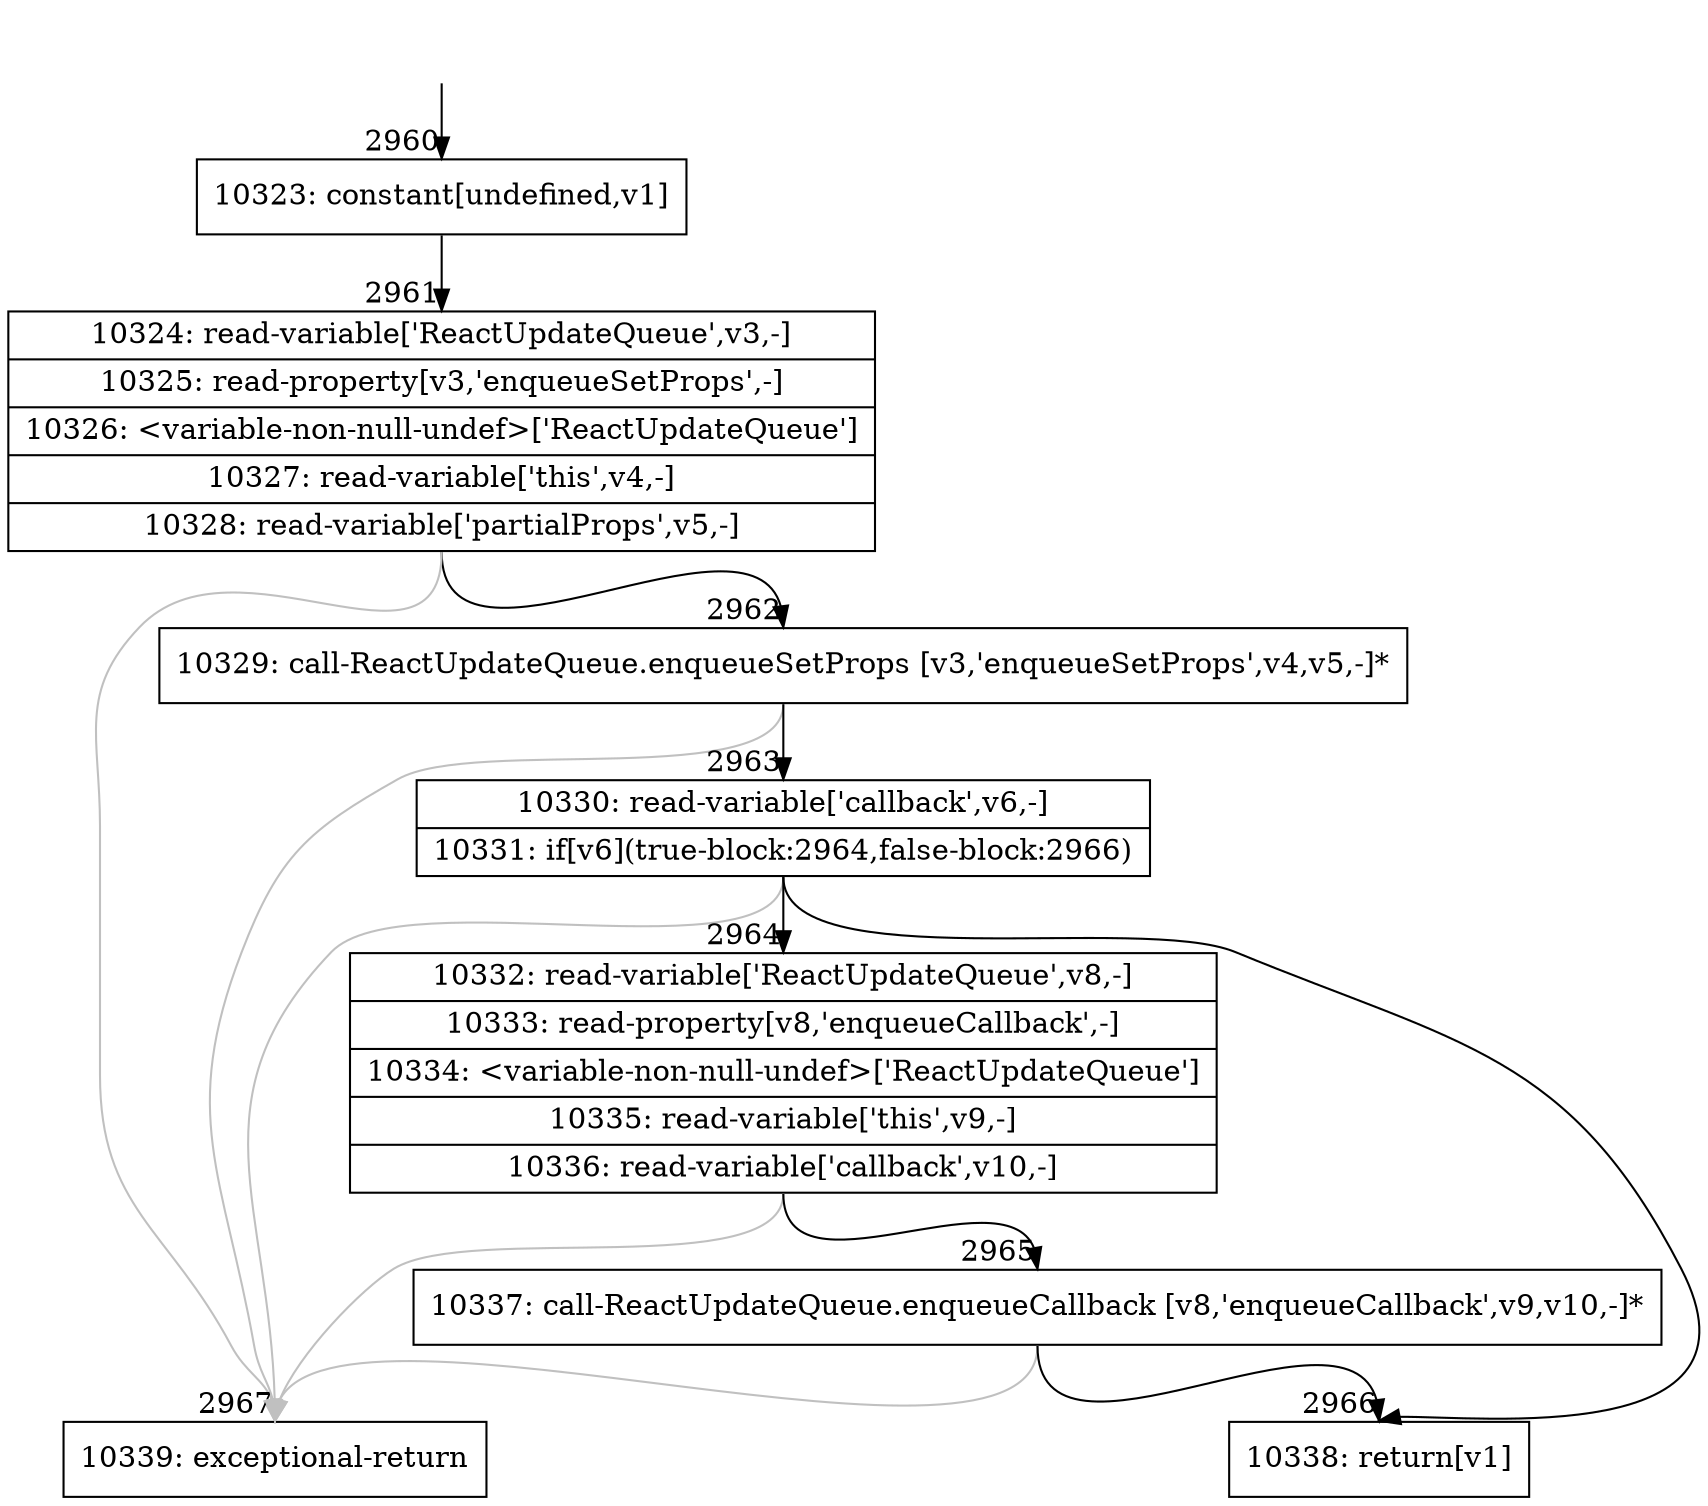 digraph {
rankdir="TD"
BB_entry215[shape=none,label=""];
BB_entry215 -> BB2960 [tailport=s, headport=n, headlabel="    2960"]
BB2960 [shape=record label="{10323: constant[undefined,v1]}" ] 
BB2960 -> BB2961 [tailport=s, headport=n, headlabel="      2961"]
BB2961 [shape=record label="{10324: read-variable['ReactUpdateQueue',v3,-]|10325: read-property[v3,'enqueueSetProps',-]|10326: \<variable-non-null-undef\>['ReactUpdateQueue']|10327: read-variable['this',v4,-]|10328: read-variable['partialProps',v5,-]}" ] 
BB2961 -> BB2962 [tailport=s, headport=n, headlabel="      2962"]
BB2961 -> BB2967 [tailport=s, headport=n, color=gray, headlabel="      2967"]
BB2962 [shape=record label="{10329: call-ReactUpdateQueue.enqueueSetProps [v3,'enqueueSetProps',v4,v5,-]*}" ] 
BB2962 -> BB2963 [tailport=s, headport=n, headlabel="      2963"]
BB2962 -> BB2967 [tailport=s, headport=n, color=gray]
BB2963 [shape=record label="{10330: read-variable['callback',v6,-]|10331: if[v6](true-block:2964,false-block:2966)}" ] 
BB2963 -> BB2964 [tailport=s, headport=n, headlabel="      2964"]
BB2963 -> BB2966 [tailport=s, headport=n, headlabel="      2966"]
BB2963 -> BB2967 [tailport=s, headport=n, color=gray]
BB2964 [shape=record label="{10332: read-variable['ReactUpdateQueue',v8,-]|10333: read-property[v8,'enqueueCallback',-]|10334: \<variable-non-null-undef\>['ReactUpdateQueue']|10335: read-variable['this',v9,-]|10336: read-variable['callback',v10,-]}" ] 
BB2964 -> BB2965 [tailport=s, headport=n, headlabel="      2965"]
BB2964 -> BB2967 [tailport=s, headport=n, color=gray]
BB2965 [shape=record label="{10337: call-ReactUpdateQueue.enqueueCallback [v8,'enqueueCallback',v9,v10,-]*}" ] 
BB2965 -> BB2966 [tailport=s, headport=n]
BB2965 -> BB2967 [tailport=s, headport=n, color=gray]
BB2966 [shape=record label="{10338: return[v1]}" ] 
BB2967 [shape=record label="{10339: exceptional-return}" ] 
//#$~ 5770
}
